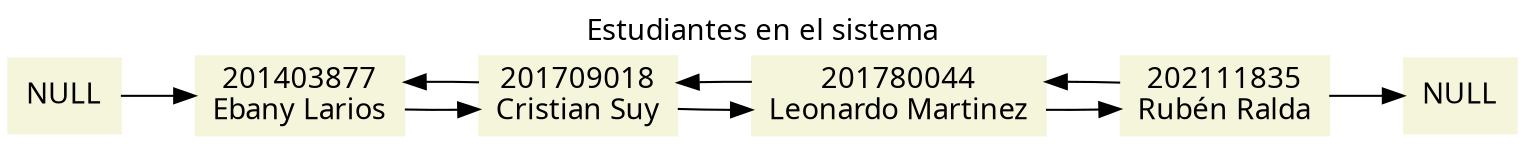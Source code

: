 digraph G{

rankdir=LR; 
 node[shape=rectangle, style=filled, color=beige, fontname="Century Gothic"]; 
 graph [fontname="Century Gothic"]; 
 labelloc="t"; label="Estudiantes en el sistema"; 
nodonull1[label="NULL"];
nodonull2[label="NULL"];
0[label="201403877\nEbany Larios"]
1[label="201709018\nCristian Suy"]
2[label="201780044\nLeonardo Martinez"]
3[label="202111835\nRubén Ralda"]
nodonull1->0 -> 1 -> 2 -> 3->nodonull2;
3 -> 2 -> 1 -> 0;

}